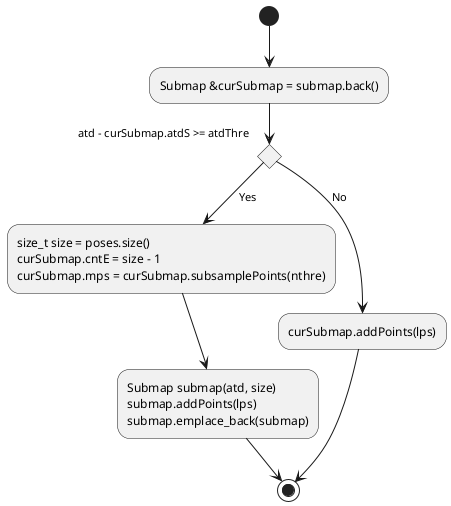 @startuml

/'
    add scan points
    input: const vector<LPoint2D> &lps
'/

(*) --> "Submap &curSubmap = submap.back()"
--> if "atd - curSubmap.atdS >= atdThre"
--> [Yes] "size_t size = poses.size()
curSubmap.cntE = size - 1
curSubmap.mps = curSubmap.subsamplePoints(nthre)"
--> "Submap submap(atd, size)
submap.addPoints(lps)
submap.emplace_back(submap)"
--> (*)
else
--> [No] "curSubmap.addPoints(lps)"
--> (*)

@enduml